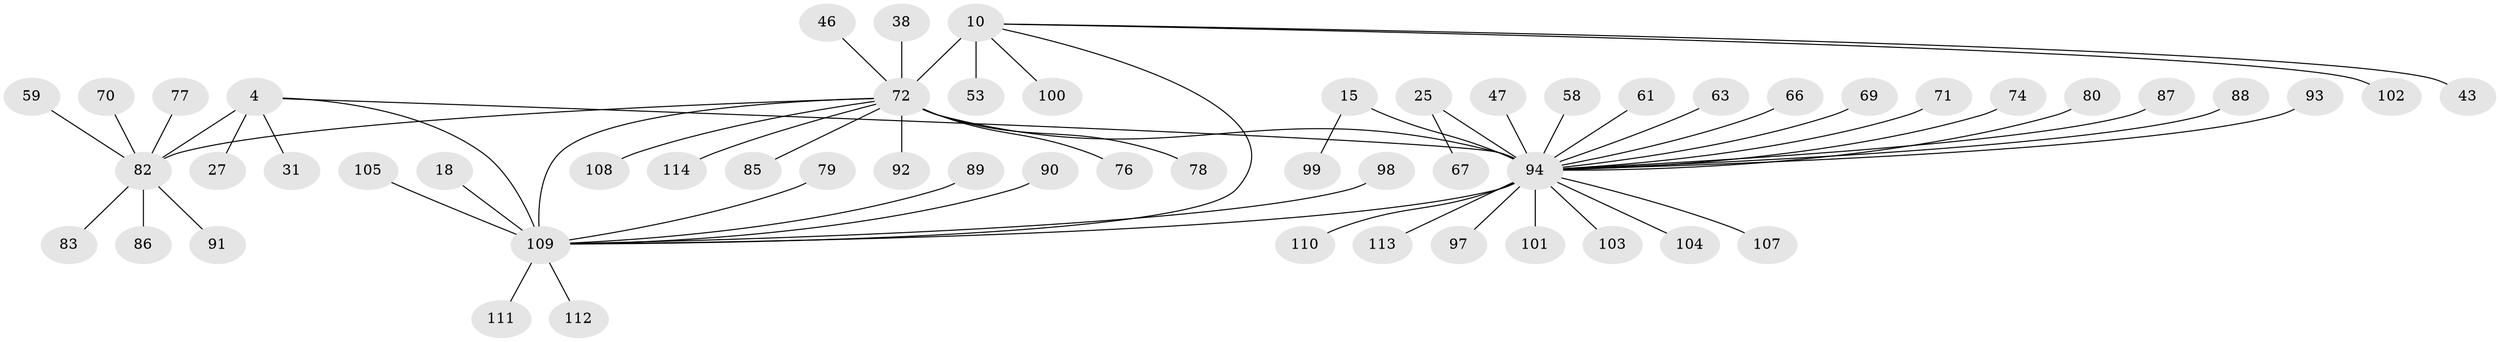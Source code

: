 // original degree distribution, {7: 0.008771929824561403, 13: 0.008771929824561403, 6: 0.03508771929824561, 8: 0.02631578947368421, 11: 0.02631578947368421, 9: 0.02631578947368421, 10: 0.008771929824561403, 5: 0.03508771929824561, 12: 0.008771929824561403, 4: 0.03508771929824561, 14: 0.008771929824561403, 2: 0.14035087719298245, 1: 0.6140350877192983, 3: 0.017543859649122806}
// Generated by graph-tools (version 1.1) at 2025/54/03/09/25 04:54:56]
// undirected, 57 vertices, 60 edges
graph export_dot {
graph [start="1"]
  node [color=gray90,style=filled];
  4 [super="+1"];
  10 [super="+9"];
  15 [super="+14"];
  18 [super="+16"];
  25 [super="+23"];
  27;
  31;
  38;
  43;
  46;
  47;
  53;
  58;
  59;
  61;
  63 [super="+48"];
  66;
  67;
  69;
  70;
  71;
  72 [super="+8+32+33+35"];
  74;
  76;
  77;
  78;
  79;
  80;
  82 [super="+73+5+56"];
  83;
  85;
  86;
  87;
  88;
  89 [super="+44+49"];
  90;
  91;
  92;
  93 [super="+84"];
  94 [super="+22+24+45+28+42"];
  97;
  98;
  99 [super="+26"];
  100;
  101 [super="+50"];
  102 [super="+40+55"];
  103 [super="+75"];
  104 [super="+96"];
  105;
  107 [super="+81"];
  108;
  109 [super="+51+106+29+36+52+62+68"];
  110;
  111;
  112 [super="+60"];
  113;
  114 [super="+64"];
  4 -- 27;
  4 -- 94 [weight=4];
  4 -- 31;
  4 -- 109;
  4 -- 82 [weight=6];
  10 -- 43;
  10 -- 100;
  10 -- 53;
  10 -- 102;
  10 -- 109;
  10 -- 72 [weight=6];
  15 -- 99;
  15 -- 94 [weight=6];
  18 -- 109 [weight=6];
  25 -- 67;
  25 -- 94 [weight=6];
  38 -- 72;
  46 -- 72;
  47 -- 94;
  58 -- 94;
  59 -- 82;
  61 -- 94;
  63 -- 94;
  66 -- 94;
  69 -- 94;
  70 -- 82;
  71 -- 94;
  72 -- 76;
  72 -- 78;
  72 -- 82;
  72 -- 85;
  72 -- 92;
  72 -- 94 [weight=2];
  72 -- 108;
  72 -- 109 [weight=3];
  72 -- 114;
  74 -- 94;
  77 -- 82;
  79 -- 109;
  80 -- 94;
  82 -- 83;
  82 -- 86;
  82 -- 91;
  87 -- 94;
  88 -- 94;
  89 -- 109;
  90 -- 109;
  93 -- 94;
  94 -- 101;
  94 -- 103;
  94 -- 110;
  94 -- 109 [weight=2];
  94 -- 97;
  94 -- 104;
  94 -- 107;
  94 -- 113;
  98 -- 109;
  105 -- 109;
  109 -- 111;
  109 -- 112;
}
